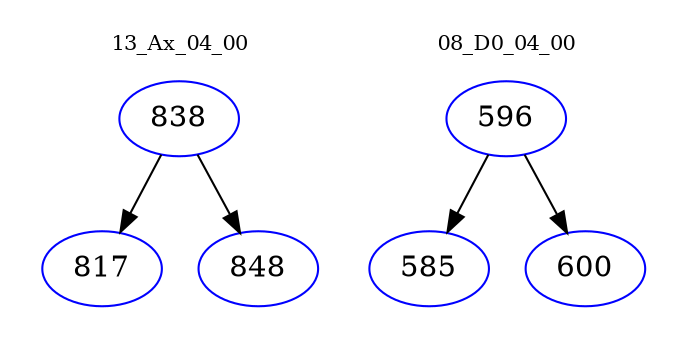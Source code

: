 digraph{
subgraph cluster_0 {
color = white
label = "13_Ax_04_00";
fontsize=10;
T0_838 [label="838", color="blue"]
T0_838 -> T0_817 [color="black"]
T0_817 [label="817", color="blue"]
T0_838 -> T0_848 [color="black"]
T0_848 [label="848", color="blue"]
}
subgraph cluster_1 {
color = white
label = "08_D0_04_00";
fontsize=10;
T1_596 [label="596", color="blue"]
T1_596 -> T1_585 [color="black"]
T1_585 [label="585", color="blue"]
T1_596 -> T1_600 [color="black"]
T1_600 [label="600", color="blue"]
}
}

